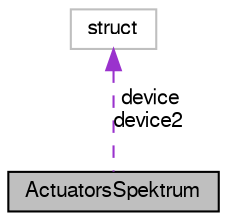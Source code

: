 digraph "ActuatorsSpektrum"
{
  edge [fontname="FreeSans",fontsize="10",labelfontname="FreeSans",labelfontsize="10"];
  node [fontname="FreeSans",fontsize="10",shape=record];
  Node1 [label="ActuatorsSpektrum",height=0.2,width=0.4,color="black", fillcolor="grey75", style="filled", fontcolor="black"];
  Node2 -> Node1 [dir="back",color="darkorchid3",fontsize="10",style="dashed",label=" device\ndevice2" ,fontname="FreeSans"];
  Node2 [label="struct",height=0.2,width=0.4,color="grey75", fillcolor="white", style="filled"];
}
